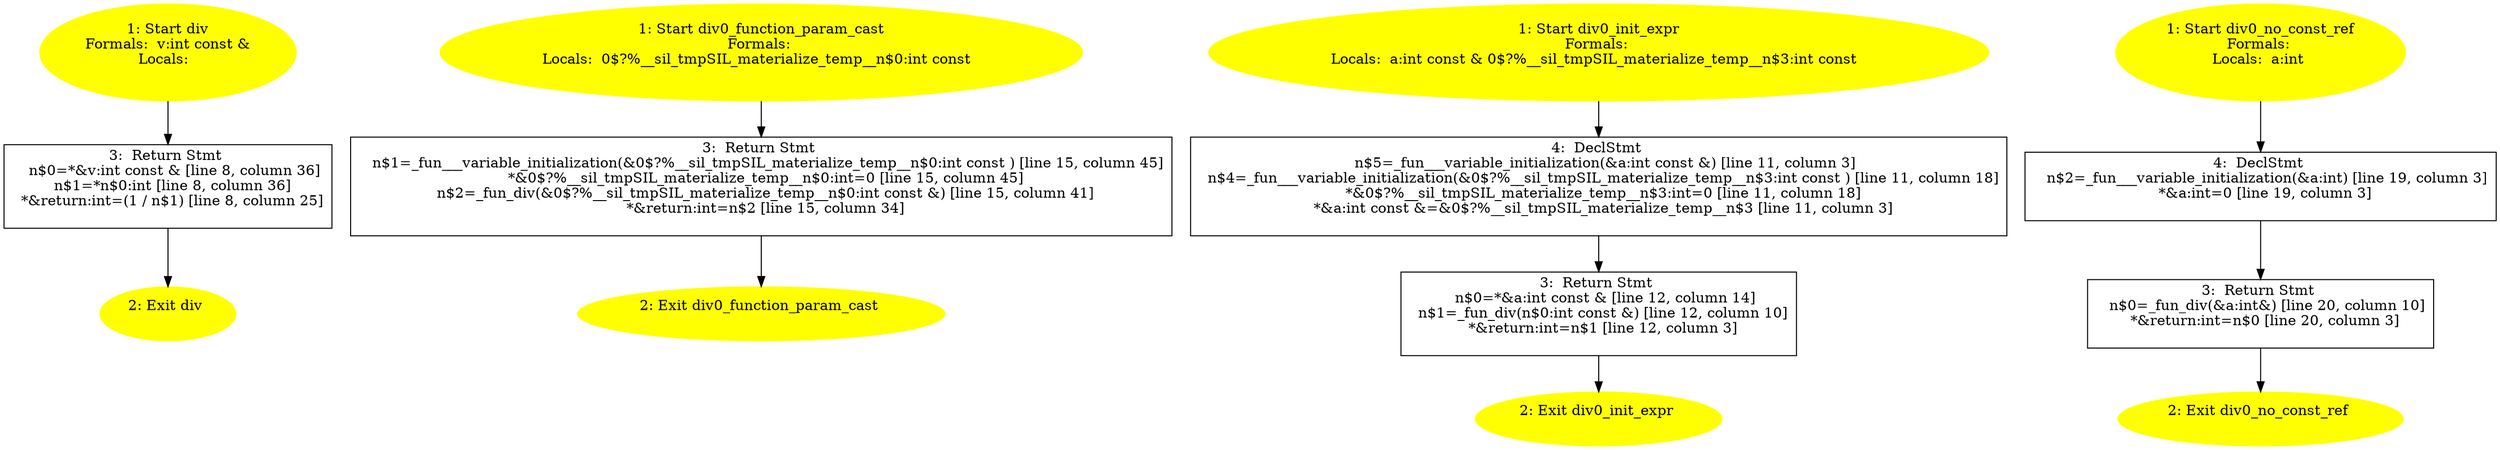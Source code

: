 /* @generated */
digraph cfg {
"div#1879538779647861770.84b17ea73594d098fb69bd947fc358c0_1" [label="1: Start div\nFormals:  v:int const &\nLocals:  \n  " color=yellow style=filled]
	

	 "div#1879538779647861770.84b17ea73594d098fb69bd947fc358c0_1" -> "div#1879538779647861770.84b17ea73594d098fb69bd947fc358c0_3" ;
"div#1879538779647861770.84b17ea73594d098fb69bd947fc358c0_2" [label="2: Exit div \n  " color=yellow style=filled]
	

"div#1879538779647861770.84b17ea73594d098fb69bd947fc358c0_3" [label="3:  Return Stmt \n   n$0=*&v:int const & [line 8, column 36]\n  n$1=*n$0:int [line 8, column 36]\n  *&return:int=(1 / n$1) [line 8, column 25]\n " shape="box"]
	

	 "div#1879538779647861770.84b17ea73594d098fb69bd947fc358c0_3" -> "div#1879538779647861770.84b17ea73594d098fb69bd947fc358c0_2" ;
"div0_function_param_cast#10492767400319523474.071b9a9b757a9140938b53a95e971def_1" [label="1: Start div0_function_param_cast\nFormals: \nLocals:  0$?%__sil_tmpSIL_materialize_temp__n$0:int const  \n  " color=yellow style=filled]
	

	 "div0_function_param_cast#10492767400319523474.071b9a9b757a9140938b53a95e971def_1" -> "div0_function_param_cast#10492767400319523474.071b9a9b757a9140938b53a95e971def_3" ;
"div0_function_param_cast#10492767400319523474.071b9a9b757a9140938b53a95e971def_2" [label="2: Exit div0_function_param_cast \n  " color=yellow style=filled]
	

"div0_function_param_cast#10492767400319523474.071b9a9b757a9140938b53a95e971def_3" [label="3:  Return Stmt \n   n$1=_fun___variable_initialization(&0$?%__sil_tmpSIL_materialize_temp__n$0:int const ) [line 15, column 45]\n  *&0$?%__sil_tmpSIL_materialize_temp__n$0:int=0 [line 15, column 45]\n  n$2=_fun_div(&0$?%__sil_tmpSIL_materialize_temp__n$0:int const &) [line 15, column 41]\n  *&return:int=n$2 [line 15, column 34]\n " shape="box"]
	

	 "div0_function_param_cast#10492767400319523474.071b9a9b757a9140938b53a95e971def_3" -> "div0_function_param_cast#10492767400319523474.071b9a9b757a9140938b53a95e971def_2" ;
"div0_init_expr#16429869714979266683.46e79db6a434bbf3e121689869095925_1" [label="1: Start div0_init_expr\nFormals: \nLocals:  a:int const & 0$?%__sil_tmpSIL_materialize_temp__n$3:int const  \n  " color=yellow style=filled]
	

	 "div0_init_expr#16429869714979266683.46e79db6a434bbf3e121689869095925_1" -> "div0_init_expr#16429869714979266683.46e79db6a434bbf3e121689869095925_4" ;
"div0_init_expr#16429869714979266683.46e79db6a434bbf3e121689869095925_2" [label="2: Exit div0_init_expr \n  " color=yellow style=filled]
	

"div0_init_expr#16429869714979266683.46e79db6a434bbf3e121689869095925_3" [label="3:  Return Stmt \n   n$0=*&a:int const & [line 12, column 14]\n  n$1=_fun_div(n$0:int const &) [line 12, column 10]\n  *&return:int=n$1 [line 12, column 3]\n " shape="box"]
	

	 "div0_init_expr#16429869714979266683.46e79db6a434bbf3e121689869095925_3" -> "div0_init_expr#16429869714979266683.46e79db6a434bbf3e121689869095925_2" ;
"div0_init_expr#16429869714979266683.46e79db6a434bbf3e121689869095925_4" [label="4:  DeclStmt \n   n$5=_fun___variable_initialization(&a:int const &) [line 11, column 3]\n  n$4=_fun___variable_initialization(&0$?%__sil_tmpSIL_materialize_temp__n$3:int const ) [line 11, column 18]\n  *&0$?%__sil_tmpSIL_materialize_temp__n$3:int=0 [line 11, column 18]\n  *&a:int const &=&0$?%__sil_tmpSIL_materialize_temp__n$3 [line 11, column 3]\n " shape="box"]
	

	 "div0_init_expr#16429869714979266683.46e79db6a434bbf3e121689869095925_4" -> "div0_init_expr#16429869714979266683.46e79db6a434bbf3e121689869095925_3" ;
"div0_no_const_ref#2435860439272921671.329c6a0e35fd9b4b747df4dcffa5a9ef_1" [label="1: Start div0_no_const_ref\nFormals: \nLocals:  a:int \n  " color=yellow style=filled]
	

	 "div0_no_const_ref#2435860439272921671.329c6a0e35fd9b4b747df4dcffa5a9ef_1" -> "div0_no_const_ref#2435860439272921671.329c6a0e35fd9b4b747df4dcffa5a9ef_4" ;
"div0_no_const_ref#2435860439272921671.329c6a0e35fd9b4b747df4dcffa5a9ef_2" [label="2: Exit div0_no_const_ref \n  " color=yellow style=filled]
	

"div0_no_const_ref#2435860439272921671.329c6a0e35fd9b4b747df4dcffa5a9ef_3" [label="3:  Return Stmt \n   n$0=_fun_div(&a:int&) [line 20, column 10]\n  *&return:int=n$0 [line 20, column 3]\n " shape="box"]
	

	 "div0_no_const_ref#2435860439272921671.329c6a0e35fd9b4b747df4dcffa5a9ef_3" -> "div0_no_const_ref#2435860439272921671.329c6a0e35fd9b4b747df4dcffa5a9ef_2" ;
"div0_no_const_ref#2435860439272921671.329c6a0e35fd9b4b747df4dcffa5a9ef_4" [label="4:  DeclStmt \n   n$2=_fun___variable_initialization(&a:int) [line 19, column 3]\n  *&a:int=0 [line 19, column 3]\n " shape="box"]
	

	 "div0_no_const_ref#2435860439272921671.329c6a0e35fd9b4b747df4dcffa5a9ef_4" -> "div0_no_const_ref#2435860439272921671.329c6a0e35fd9b4b747df4dcffa5a9ef_3" ;
}
